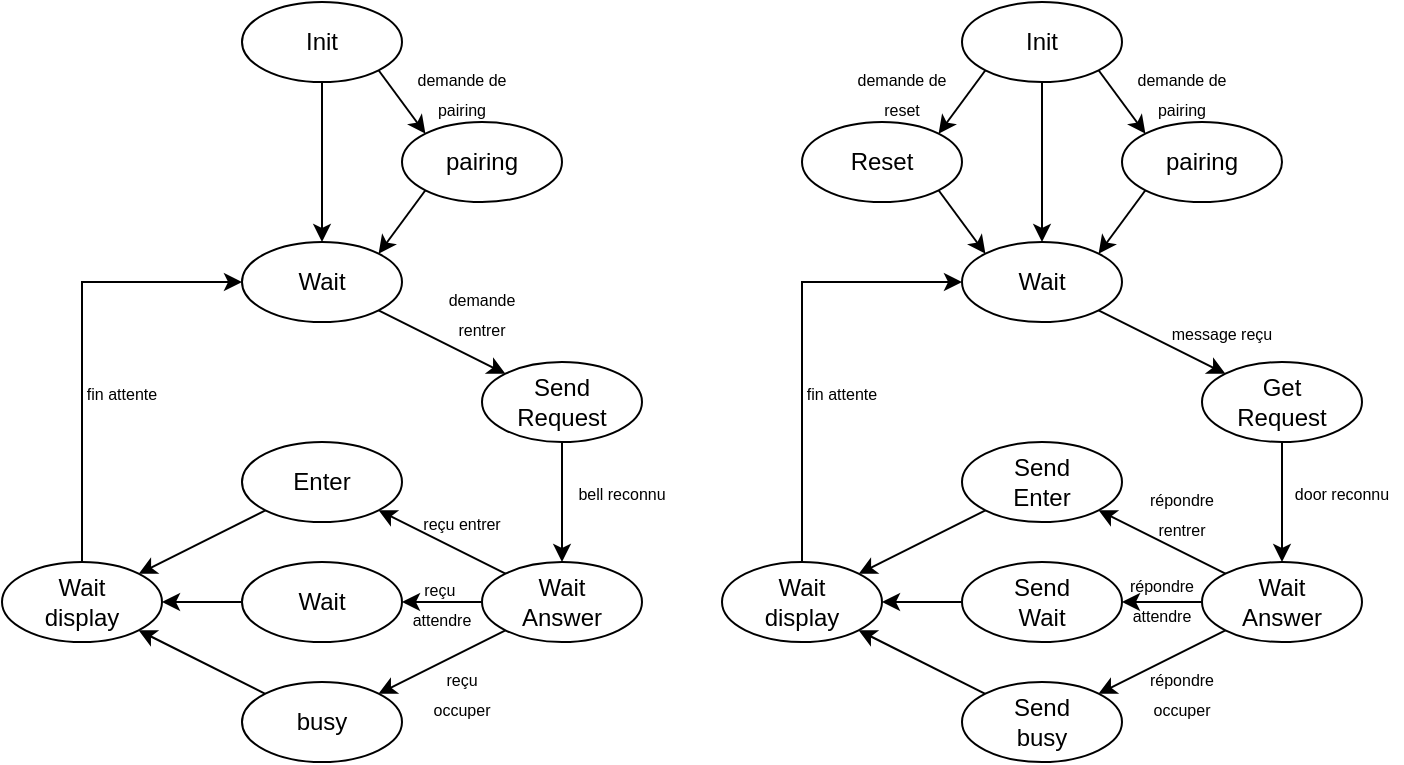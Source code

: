<mxfile version="24.4.9" type="device">
  <diagram name="Page-1" id="J0IpdhArh6vapW0QeVqd">
    <mxGraphModel dx="1757" dy="1246" grid="1" gridSize="10" guides="1" tooltips="1" connect="1" arrows="1" fold="1" page="0" pageScale="1" pageWidth="827" pageHeight="1169" math="0" shadow="0">
      <root>
        <mxCell id="0" />
        <mxCell id="1" parent="0" />
        <mxCell id="mdkrM7BEaHMVwPcZZWFq-1" value="Init" style="ellipse;whiteSpace=wrap;html=1;" parent="1" vertex="1">
          <mxGeometry x="-360" y="-440" width="80" height="40" as="geometry" />
        </mxCell>
        <mxCell id="54TuPCq6Pwy8j5fSVQwx-1" value="pairing" style="ellipse;whiteSpace=wrap;html=1;" vertex="1" parent="1">
          <mxGeometry x="-280" y="-380" width="80" height="40" as="geometry" />
        </mxCell>
        <mxCell id="54TuPCq6Pwy8j5fSVQwx-2" value="Wait" style="ellipse;whiteSpace=wrap;html=1;" vertex="1" parent="1">
          <mxGeometry x="-360" y="-320" width="80" height="40" as="geometry" />
        </mxCell>
        <mxCell id="54TuPCq6Pwy8j5fSVQwx-3" value="" style="endArrow=classic;html=1;rounded=0;exitX=0.5;exitY=1;exitDx=0;exitDy=0;entryX=0.5;entryY=0;entryDx=0;entryDy=0;" edge="1" parent="1" source="mdkrM7BEaHMVwPcZZWFq-1" target="54TuPCq6Pwy8j5fSVQwx-2">
          <mxGeometry width="50" height="50" relative="1" as="geometry">
            <mxPoint x="-240" y="-380" as="sourcePoint" />
            <mxPoint x="-190" y="-430" as="targetPoint" />
          </mxGeometry>
        </mxCell>
        <mxCell id="54TuPCq6Pwy8j5fSVQwx-4" value="" style="endArrow=classic;html=1;rounded=0;exitX=1;exitY=1;exitDx=0;exitDy=0;entryX=0;entryY=0;entryDx=0;entryDy=0;" edge="1" parent="1" source="mdkrM7BEaHMVwPcZZWFq-1" target="54TuPCq6Pwy8j5fSVQwx-1">
          <mxGeometry width="50" height="50" relative="1" as="geometry">
            <mxPoint x="-240" y="-380" as="sourcePoint" />
            <mxPoint x="-190" y="-430" as="targetPoint" />
          </mxGeometry>
        </mxCell>
        <mxCell id="54TuPCq6Pwy8j5fSVQwx-5" value="" style="endArrow=classic;html=1;rounded=0;exitX=0;exitY=1;exitDx=0;exitDy=0;entryX=1;entryY=0;entryDx=0;entryDy=0;" edge="1" parent="1" source="54TuPCq6Pwy8j5fSVQwx-1" target="54TuPCq6Pwy8j5fSVQwx-2">
          <mxGeometry width="50" height="50" relative="1" as="geometry">
            <mxPoint x="-240" y="-380" as="sourcePoint" />
            <mxPoint x="-190" y="-430" as="targetPoint" />
          </mxGeometry>
        </mxCell>
        <mxCell id="54TuPCq6Pwy8j5fSVQwx-6" value="Send&lt;div&gt;Request&lt;/div&gt;" style="ellipse;whiteSpace=wrap;html=1;" vertex="1" parent="1">
          <mxGeometry x="-240" y="-260" width="80" height="40" as="geometry" />
        </mxCell>
        <mxCell id="54TuPCq6Pwy8j5fSVQwx-7" value="Wait&lt;div&gt;Answer&lt;/div&gt;" style="ellipse;whiteSpace=wrap;html=1;" vertex="1" parent="1">
          <mxGeometry x="-240" y="-160" width="80" height="40" as="geometry" />
        </mxCell>
        <mxCell id="54TuPCq6Pwy8j5fSVQwx-8" value="Wait" style="ellipse;whiteSpace=wrap;html=1;" vertex="1" parent="1">
          <mxGeometry x="-360" y="-160" width="80" height="40" as="geometry" />
        </mxCell>
        <mxCell id="54TuPCq6Pwy8j5fSVQwx-9" value="Enter" style="ellipse;whiteSpace=wrap;html=1;" vertex="1" parent="1">
          <mxGeometry x="-360" y="-220" width="80" height="40" as="geometry" />
        </mxCell>
        <mxCell id="54TuPCq6Pwy8j5fSVQwx-10" value="busy" style="ellipse;whiteSpace=wrap;html=1;" vertex="1" parent="1">
          <mxGeometry x="-360" y="-100" width="80" height="40" as="geometry" />
        </mxCell>
        <mxCell id="54TuPCq6Pwy8j5fSVQwx-12" value="" style="endArrow=classic;html=1;rounded=0;exitX=1;exitY=1;exitDx=0;exitDy=0;entryX=0;entryY=0;entryDx=0;entryDy=0;" edge="1" parent="1" source="54TuPCq6Pwy8j5fSVQwx-2" target="54TuPCq6Pwy8j5fSVQwx-6">
          <mxGeometry width="50" height="50" relative="1" as="geometry">
            <mxPoint x="-240" y="-190" as="sourcePoint" />
            <mxPoint x="-190" y="-240" as="targetPoint" />
          </mxGeometry>
        </mxCell>
        <mxCell id="54TuPCq6Pwy8j5fSVQwx-13" value="" style="endArrow=classic;html=1;rounded=0;exitX=0.5;exitY=1;exitDx=0;exitDy=0;entryX=0.5;entryY=0;entryDx=0;entryDy=0;" edge="1" parent="1" source="54TuPCq6Pwy8j5fSVQwx-6" target="54TuPCq6Pwy8j5fSVQwx-7">
          <mxGeometry width="50" height="50" relative="1" as="geometry">
            <mxPoint x="-240" y="-190" as="sourcePoint" />
            <mxPoint x="-190" y="-240" as="targetPoint" />
          </mxGeometry>
        </mxCell>
        <mxCell id="54TuPCq6Pwy8j5fSVQwx-14" value="" style="endArrow=classic;html=1;rounded=0;exitX=0;exitY=0;exitDx=0;exitDy=0;entryX=1;entryY=1;entryDx=0;entryDy=0;" edge="1" parent="1" source="54TuPCq6Pwy8j5fSVQwx-7" target="54TuPCq6Pwy8j5fSVQwx-9">
          <mxGeometry width="50" height="50" relative="1" as="geometry">
            <mxPoint x="-240" y="-190" as="sourcePoint" />
            <mxPoint x="-190" y="-240" as="targetPoint" />
          </mxGeometry>
        </mxCell>
        <mxCell id="54TuPCq6Pwy8j5fSVQwx-15" value="" style="endArrow=classic;html=1;rounded=0;entryX=1;entryY=0.5;entryDx=0;entryDy=0;exitX=0;exitY=0.5;exitDx=0;exitDy=0;" edge="1" parent="1" source="54TuPCq6Pwy8j5fSVQwx-7" target="54TuPCq6Pwy8j5fSVQwx-8">
          <mxGeometry width="50" height="50" relative="1" as="geometry">
            <mxPoint x="-60" y="-100" as="sourcePoint" />
            <mxPoint x="-10" y="-150" as="targetPoint" />
          </mxGeometry>
        </mxCell>
        <mxCell id="54TuPCq6Pwy8j5fSVQwx-16" value="" style="endArrow=classic;html=1;rounded=0;exitX=0;exitY=1;exitDx=0;exitDy=0;entryX=1;entryY=0;entryDx=0;entryDy=0;" edge="1" parent="1" source="54TuPCq6Pwy8j5fSVQwx-7" target="54TuPCq6Pwy8j5fSVQwx-10">
          <mxGeometry width="50" height="50" relative="1" as="geometry">
            <mxPoint x="-240" y="-190" as="sourcePoint" />
            <mxPoint x="-190" y="-240" as="targetPoint" />
          </mxGeometry>
        </mxCell>
        <mxCell id="54TuPCq6Pwy8j5fSVQwx-19" value="Wait&lt;div&gt;display&lt;/div&gt;" style="ellipse;whiteSpace=wrap;html=1;" vertex="1" parent="1">
          <mxGeometry x="-480" y="-160" width="80" height="40" as="geometry" />
        </mxCell>
        <mxCell id="54TuPCq6Pwy8j5fSVQwx-20" value="" style="endArrow=classic;html=1;rounded=0;exitX=0;exitY=1;exitDx=0;exitDy=0;" edge="1" parent="1" source="54TuPCq6Pwy8j5fSVQwx-9" target="54TuPCq6Pwy8j5fSVQwx-19">
          <mxGeometry width="50" height="50" relative="1" as="geometry">
            <mxPoint x="-450" y="-230" as="sourcePoint" />
            <mxPoint x="-400" y="-280" as="targetPoint" />
          </mxGeometry>
        </mxCell>
        <mxCell id="54TuPCq6Pwy8j5fSVQwx-21" value="" style="endArrow=classic;html=1;rounded=0;exitX=0;exitY=0.5;exitDx=0;exitDy=0;entryX=1;entryY=0.5;entryDx=0;entryDy=0;" edge="1" parent="1" source="54TuPCq6Pwy8j5fSVQwx-8" target="54TuPCq6Pwy8j5fSVQwx-19">
          <mxGeometry width="50" height="50" relative="1" as="geometry">
            <mxPoint x="-240" y="-190" as="sourcePoint" />
            <mxPoint x="-190" y="-240" as="targetPoint" />
          </mxGeometry>
        </mxCell>
        <mxCell id="54TuPCq6Pwy8j5fSVQwx-22" value="" style="endArrow=classic;html=1;rounded=0;entryX=1;entryY=1;entryDx=0;entryDy=0;" edge="1" parent="1" source="54TuPCq6Pwy8j5fSVQwx-10" target="54TuPCq6Pwy8j5fSVQwx-19">
          <mxGeometry width="50" height="50" relative="1" as="geometry">
            <mxPoint x="-430" y="-40" as="sourcePoint" />
            <mxPoint x="-380" y="-90" as="targetPoint" />
          </mxGeometry>
        </mxCell>
        <mxCell id="54TuPCq6Pwy8j5fSVQwx-23" value="" style="endArrow=classic;html=1;rounded=0;entryX=0;entryY=0.5;entryDx=0;entryDy=0;exitX=0.5;exitY=0;exitDx=0;exitDy=0;" edge="1" parent="1" source="54TuPCq6Pwy8j5fSVQwx-19" target="54TuPCq6Pwy8j5fSVQwx-2">
          <mxGeometry width="50" height="50" relative="1" as="geometry">
            <mxPoint x="-430" y="-240" as="sourcePoint" />
            <mxPoint x="-380" y="-290" as="targetPoint" />
            <Array as="points">
              <mxPoint x="-440" y="-300" />
            </Array>
          </mxGeometry>
        </mxCell>
        <mxCell id="54TuPCq6Pwy8j5fSVQwx-24" value="Init" style="ellipse;whiteSpace=wrap;html=1;" vertex="1" parent="1">
          <mxGeometry y="-440" width="80" height="40" as="geometry" />
        </mxCell>
        <mxCell id="54TuPCq6Pwy8j5fSVQwx-25" value="pairing" style="ellipse;whiteSpace=wrap;html=1;" vertex="1" parent="1">
          <mxGeometry x="80" y="-380" width="80" height="40" as="geometry" />
        </mxCell>
        <mxCell id="54TuPCq6Pwy8j5fSVQwx-26" value="Wait" style="ellipse;whiteSpace=wrap;html=1;" vertex="1" parent="1">
          <mxGeometry y="-320" width="80" height="40" as="geometry" />
        </mxCell>
        <mxCell id="54TuPCq6Pwy8j5fSVQwx-27" value="" style="endArrow=classic;html=1;rounded=0;exitX=0.5;exitY=1;exitDx=0;exitDy=0;entryX=0.5;entryY=0;entryDx=0;entryDy=0;" edge="1" parent="1" source="54TuPCq6Pwy8j5fSVQwx-24" target="54TuPCq6Pwy8j5fSVQwx-26">
          <mxGeometry width="50" height="50" relative="1" as="geometry">
            <mxPoint x="120" y="-380" as="sourcePoint" />
            <mxPoint x="170" y="-430" as="targetPoint" />
          </mxGeometry>
        </mxCell>
        <mxCell id="54TuPCq6Pwy8j5fSVQwx-28" value="" style="endArrow=classic;html=1;rounded=0;exitX=1;exitY=1;exitDx=0;exitDy=0;entryX=0;entryY=0;entryDx=0;entryDy=0;" edge="1" parent="1" source="54TuPCq6Pwy8j5fSVQwx-24" target="54TuPCq6Pwy8j5fSVQwx-25">
          <mxGeometry width="50" height="50" relative="1" as="geometry">
            <mxPoint x="120" y="-380" as="sourcePoint" />
            <mxPoint x="170" y="-430" as="targetPoint" />
          </mxGeometry>
        </mxCell>
        <mxCell id="54TuPCq6Pwy8j5fSVQwx-29" value="" style="endArrow=classic;html=1;rounded=0;exitX=0;exitY=1;exitDx=0;exitDy=0;entryX=1;entryY=0;entryDx=0;entryDy=0;" edge="1" parent="1" source="54TuPCq6Pwy8j5fSVQwx-25" target="54TuPCq6Pwy8j5fSVQwx-26">
          <mxGeometry width="50" height="50" relative="1" as="geometry">
            <mxPoint x="120" y="-380" as="sourcePoint" />
            <mxPoint x="170" y="-430" as="targetPoint" />
          </mxGeometry>
        </mxCell>
        <mxCell id="54TuPCq6Pwy8j5fSVQwx-30" value="&lt;div&gt;Get&lt;/div&gt;&lt;div&gt;Request&lt;/div&gt;" style="ellipse;whiteSpace=wrap;html=1;" vertex="1" parent="1">
          <mxGeometry x="120" y="-260" width="80" height="40" as="geometry" />
        </mxCell>
        <mxCell id="54TuPCq6Pwy8j5fSVQwx-31" value="Wait&lt;div&gt;Answer&lt;/div&gt;" style="ellipse;whiteSpace=wrap;html=1;" vertex="1" parent="1">
          <mxGeometry x="120" y="-160" width="80" height="40" as="geometry" />
        </mxCell>
        <mxCell id="54TuPCq6Pwy8j5fSVQwx-32" value="&lt;div&gt;Send&lt;/div&gt;Wait" style="ellipse;whiteSpace=wrap;html=1;" vertex="1" parent="1">
          <mxGeometry y="-160" width="80" height="40" as="geometry" />
        </mxCell>
        <mxCell id="54TuPCq6Pwy8j5fSVQwx-33" value="&lt;div&gt;Send&lt;/div&gt;Enter" style="ellipse;whiteSpace=wrap;html=1;" vertex="1" parent="1">
          <mxGeometry y="-220" width="80" height="40" as="geometry" />
        </mxCell>
        <mxCell id="54TuPCq6Pwy8j5fSVQwx-34" value="&lt;div&gt;Send&lt;/div&gt;busy" style="ellipse;whiteSpace=wrap;html=1;" vertex="1" parent="1">
          <mxGeometry y="-100" width="80" height="40" as="geometry" />
        </mxCell>
        <mxCell id="54TuPCq6Pwy8j5fSVQwx-35" value="" style="endArrow=classic;html=1;rounded=0;exitX=1;exitY=1;exitDx=0;exitDy=0;entryX=0;entryY=0;entryDx=0;entryDy=0;" edge="1" parent="1" source="54TuPCq6Pwy8j5fSVQwx-26" target="54TuPCq6Pwy8j5fSVQwx-30">
          <mxGeometry width="50" height="50" relative="1" as="geometry">
            <mxPoint x="120" y="-190" as="sourcePoint" />
            <mxPoint x="170" y="-240" as="targetPoint" />
          </mxGeometry>
        </mxCell>
        <mxCell id="54TuPCq6Pwy8j5fSVQwx-36" value="" style="endArrow=classic;html=1;rounded=0;exitX=0.5;exitY=1;exitDx=0;exitDy=0;entryX=0.5;entryY=0;entryDx=0;entryDy=0;" edge="1" parent="1" source="54TuPCq6Pwy8j5fSVQwx-30" target="54TuPCq6Pwy8j5fSVQwx-31">
          <mxGeometry width="50" height="50" relative="1" as="geometry">
            <mxPoint x="120" y="-190" as="sourcePoint" />
            <mxPoint x="170" y="-240" as="targetPoint" />
          </mxGeometry>
        </mxCell>
        <mxCell id="54TuPCq6Pwy8j5fSVQwx-37" value="" style="endArrow=classic;html=1;rounded=0;exitX=0;exitY=0;exitDx=0;exitDy=0;entryX=1;entryY=1;entryDx=0;entryDy=0;" edge="1" parent="1" source="54TuPCq6Pwy8j5fSVQwx-31" target="54TuPCq6Pwy8j5fSVQwx-33">
          <mxGeometry width="50" height="50" relative="1" as="geometry">
            <mxPoint x="120" y="-190" as="sourcePoint" />
            <mxPoint x="170" y="-240" as="targetPoint" />
          </mxGeometry>
        </mxCell>
        <mxCell id="54TuPCq6Pwy8j5fSVQwx-38" value="" style="endArrow=classic;html=1;rounded=0;entryX=1;entryY=0.5;entryDx=0;entryDy=0;exitX=0;exitY=0.5;exitDx=0;exitDy=0;" edge="1" parent="1" source="54TuPCq6Pwy8j5fSVQwx-31" target="54TuPCq6Pwy8j5fSVQwx-32">
          <mxGeometry width="50" height="50" relative="1" as="geometry">
            <mxPoint x="300" y="-100" as="sourcePoint" />
            <mxPoint x="350" y="-150" as="targetPoint" />
          </mxGeometry>
        </mxCell>
        <mxCell id="54TuPCq6Pwy8j5fSVQwx-39" value="" style="endArrow=classic;html=1;rounded=0;exitX=0;exitY=1;exitDx=0;exitDy=0;entryX=1;entryY=0;entryDx=0;entryDy=0;" edge="1" parent="1" source="54TuPCq6Pwy8j5fSVQwx-31" target="54TuPCq6Pwy8j5fSVQwx-34">
          <mxGeometry width="50" height="50" relative="1" as="geometry">
            <mxPoint x="120" y="-190" as="sourcePoint" />
            <mxPoint x="170" y="-240" as="targetPoint" />
          </mxGeometry>
        </mxCell>
        <mxCell id="54TuPCq6Pwy8j5fSVQwx-40" value="Wait&lt;div&gt;display&lt;/div&gt;" style="ellipse;whiteSpace=wrap;html=1;" vertex="1" parent="1">
          <mxGeometry x="-120" y="-160" width="80" height="40" as="geometry" />
        </mxCell>
        <mxCell id="54TuPCq6Pwy8j5fSVQwx-41" value="" style="endArrow=classic;html=1;rounded=0;exitX=0;exitY=1;exitDx=0;exitDy=0;" edge="1" parent="1" source="54TuPCq6Pwy8j5fSVQwx-33" target="54TuPCq6Pwy8j5fSVQwx-40">
          <mxGeometry width="50" height="50" relative="1" as="geometry">
            <mxPoint x="-90" y="-230" as="sourcePoint" />
            <mxPoint x="-40" y="-280" as="targetPoint" />
          </mxGeometry>
        </mxCell>
        <mxCell id="54TuPCq6Pwy8j5fSVQwx-42" value="" style="endArrow=classic;html=1;rounded=0;exitX=0;exitY=0.5;exitDx=0;exitDy=0;entryX=1;entryY=0.5;entryDx=0;entryDy=0;" edge="1" parent="1" source="54TuPCq6Pwy8j5fSVQwx-32" target="54TuPCq6Pwy8j5fSVQwx-40">
          <mxGeometry width="50" height="50" relative="1" as="geometry">
            <mxPoint x="120" y="-190" as="sourcePoint" />
            <mxPoint x="170" y="-240" as="targetPoint" />
          </mxGeometry>
        </mxCell>
        <mxCell id="54TuPCq6Pwy8j5fSVQwx-43" value="" style="endArrow=classic;html=1;rounded=0;entryX=1;entryY=1;entryDx=0;entryDy=0;" edge="1" parent="1" source="54TuPCq6Pwy8j5fSVQwx-34" target="54TuPCq6Pwy8j5fSVQwx-40">
          <mxGeometry width="50" height="50" relative="1" as="geometry">
            <mxPoint x="-70" y="-40" as="sourcePoint" />
            <mxPoint x="-20" y="-90" as="targetPoint" />
          </mxGeometry>
        </mxCell>
        <mxCell id="54TuPCq6Pwy8j5fSVQwx-44" value="" style="endArrow=classic;html=1;rounded=0;entryX=0;entryY=0.5;entryDx=0;entryDy=0;exitX=0.5;exitY=0;exitDx=0;exitDy=0;" edge="1" parent="1" source="54TuPCq6Pwy8j5fSVQwx-40" target="54TuPCq6Pwy8j5fSVQwx-26">
          <mxGeometry width="50" height="50" relative="1" as="geometry">
            <mxPoint x="-70" y="-240" as="sourcePoint" />
            <mxPoint x="-20" y="-290" as="targetPoint" />
            <Array as="points">
              <mxPoint x="-80" y="-300" />
            </Array>
          </mxGeometry>
        </mxCell>
        <mxCell id="54TuPCq6Pwy8j5fSVQwx-45" value="Reset" style="ellipse;whiteSpace=wrap;html=1;" vertex="1" parent="1">
          <mxGeometry x="-80" y="-380" width="80" height="40" as="geometry" />
        </mxCell>
        <mxCell id="54TuPCq6Pwy8j5fSVQwx-46" value="" style="endArrow=classic;html=1;rounded=0;exitX=0;exitY=1;exitDx=0;exitDy=0;entryX=1;entryY=0;entryDx=0;entryDy=0;" edge="1" parent="1" source="54TuPCq6Pwy8j5fSVQwx-24" target="54TuPCq6Pwy8j5fSVQwx-45">
          <mxGeometry width="50" height="50" relative="1" as="geometry">
            <mxPoint x="-40" y="-270" as="sourcePoint" />
            <mxPoint x="10" y="-320" as="targetPoint" />
          </mxGeometry>
        </mxCell>
        <mxCell id="54TuPCq6Pwy8j5fSVQwx-47" value="" style="endArrow=classic;html=1;rounded=0;entryX=0;entryY=0;entryDx=0;entryDy=0;exitX=1;exitY=1;exitDx=0;exitDy=0;" edge="1" parent="1" source="54TuPCq6Pwy8j5fSVQwx-45" target="54TuPCq6Pwy8j5fSVQwx-26">
          <mxGeometry width="50" height="50" relative="1" as="geometry">
            <mxPoint x="-40" y="-270" as="sourcePoint" />
            <mxPoint x="10" y="-320" as="targetPoint" />
          </mxGeometry>
        </mxCell>
        <mxCell id="54TuPCq6Pwy8j5fSVQwx-48" value="&lt;font style=&quot;font-size: 8px;&quot;&gt;demande de pairing&lt;/font&gt;" style="text;html=1;align=center;verticalAlign=middle;whiteSpace=wrap;rounded=0;" vertex="1" parent="1">
          <mxGeometry x="-280" y="-410" width="60" height="30" as="geometry" />
        </mxCell>
        <mxCell id="54TuPCq6Pwy8j5fSVQwx-50" value="&lt;font style=&quot;font-size: 8px;&quot;&gt;demande de pairing&lt;/font&gt;" style="text;html=1;align=center;verticalAlign=middle;whiteSpace=wrap;rounded=0;" vertex="1" parent="1">
          <mxGeometry x="80" y="-410" width="60" height="30" as="geometry" />
        </mxCell>
        <mxCell id="54TuPCq6Pwy8j5fSVQwx-51" value="&lt;font style=&quot;font-size: 8px;&quot;&gt;demande de reset&lt;/font&gt;" style="text;html=1;align=center;verticalAlign=middle;whiteSpace=wrap;rounded=0;" vertex="1" parent="1">
          <mxGeometry x="-60" y="-410" width="60" height="30" as="geometry" />
        </mxCell>
        <mxCell id="54TuPCq6Pwy8j5fSVQwx-53" value="&lt;font style=&quot;font-size: 8px;&quot;&gt;message reçu&lt;/font&gt;" style="text;html=1;align=center;verticalAlign=middle;whiteSpace=wrap;rounded=0;" vertex="1" parent="1">
          <mxGeometry x="100" y="-290" width="60" height="30" as="geometry" />
        </mxCell>
        <mxCell id="54TuPCq6Pwy8j5fSVQwx-54" value="&lt;font style=&quot;font-size: 8px;&quot;&gt;door reconnu&lt;/font&gt;" style="text;html=1;align=center;verticalAlign=middle;whiteSpace=wrap;rounded=0;" vertex="1" parent="1">
          <mxGeometry x="160" y="-210" width="60" height="30" as="geometry" />
        </mxCell>
        <mxCell id="54TuPCq6Pwy8j5fSVQwx-55" value="&lt;span style=&quot;font-size: 8px;&quot;&gt;répondre&lt;/span&gt;&lt;div&gt;&lt;span style=&quot;font-size: 8px;&quot;&gt;rentrer&lt;/span&gt;&lt;/div&gt;" style="text;html=1;align=center;verticalAlign=middle;whiteSpace=wrap;rounded=0;" vertex="1" parent="1">
          <mxGeometry x="80" y="-200" width="60" height="30" as="geometry" />
        </mxCell>
        <mxCell id="54TuPCq6Pwy8j5fSVQwx-57" value="&lt;span style=&quot;font-size: 8px;&quot;&gt;répondre&lt;/span&gt;&lt;div&gt;&lt;span style=&quot;font-size: 8px;&quot;&gt;attendre&lt;/span&gt;&lt;/div&gt;" style="text;html=1;align=center;verticalAlign=middle;whiteSpace=wrap;rounded=0;" vertex="1" parent="1">
          <mxGeometry x="70" y="-165" width="60" height="45" as="geometry" />
        </mxCell>
        <mxCell id="54TuPCq6Pwy8j5fSVQwx-59" value="&lt;span style=&quot;font-size: 8px;&quot;&gt;répondre&lt;/span&gt;&lt;div&gt;&lt;span style=&quot;font-size: 8px;&quot;&gt;occuper&lt;/span&gt;&lt;/div&gt;" style="text;html=1;align=center;verticalAlign=middle;whiteSpace=wrap;rounded=0;" vertex="1" parent="1">
          <mxGeometry x="80" y="-110" width="60" height="30" as="geometry" />
        </mxCell>
        <mxCell id="54TuPCq6Pwy8j5fSVQwx-60" value="&lt;span style=&quot;font-size: 8px;&quot;&gt;fin attente&lt;/span&gt;" style="text;html=1;align=center;verticalAlign=middle;whiteSpace=wrap;rounded=0;" vertex="1" parent="1">
          <mxGeometry x="-90" y="-260" width="60" height="30" as="geometry" />
        </mxCell>
        <mxCell id="54TuPCq6Pwy8j5fSVQwx-61" value="&lt;span style=&quot;font-size: 8px;&quot;&gt;fin attente&lt;/span&gt;" style="text;html=1;align=center;verticalAlign=middle;whiteSpace=wrap;rounded=0;" vertex="1" parent="1">
          <mxGeometry x="-450" y="-260" width="60" height="30" as="geometry" />
        </mxCell>
        <mxCell id="54TuPCq6Pwy8j5fSVQwx-63" value="&lt;span style=&quot;font-size: 8px;&quot;&gt;demande&lt;/span&gt;&lt;div&gt;&lt;span style=&quot;font-size: 8px;&quot;&gt;rentrer&lt;/span&gt;&lt;/div&gt;" style="text;html=1;align=center;verticalAlign=middle;whiteSpace=wrap;rounded=0;" vertex="1" parent="1">
          <mxGeometry x="-270" y="-300" width="60" height="30" as="geometry" />
        </mxCell>
        <mxCell id="54TuPCq6Pwy8j5fSVQwx-64" value="&lt;font style=&quot;font-size: 8px;&quot;&gt;bell reconnu&lt;/font&gt;" style="text;html=1;align=center;verticalAlign=middle;whiteSpace=wrap;rounded=0;" vertex="1" parent="1">
          <mxGeometry x="-200" y="-210" width="60" height="30" as="geometry" />
        </mxCell>
        <mxCell id="54TuPCq6Pwy8j5fSVQwx-65" value="&lt;font style=&quot;font-size: 8px;&quot;&gt;reçu entrer&lt;/font&gt;" style="text;html=1;align=center;verticalAlign=middle;whiteSpace=wrap;rounded=0;" vertex="1" parent="1">
          <mxGeometry x="-280" y="-195" width="60" height="30" as="geometry" />
        </mxCell>
        <mxCell id="54TuPCq6Pwy8j5fSVQwx-66" value="&lt;font style=&quot;font-size: 8px;&quot;&gt;reçu&amp;nbsp;&lt;/font&gt;&lt;div&gt;&lt;font style=&quot;font-size: 8px;&quot;&gt;attendre&lt;/font&gt;&lt;/div&gt;" style="text;html=1;align=center;verticalAlign=middle;whiteSpace=wrap;rounded=0;" vertex="1" parent="1">
          <mxGeometry x="-290" y="-155" width="60" height="30" as="geometry" />
        </mxCell>
        <mxCell id="54TuPCq6Pwy8j5fSVQwx-67" value="&lt;span style=&quot;font-size: 8px;&quot;&gt;reçu&lt;/span&gt;&lt;div&gt;&lt;span style=&quot;font-size: 8px;&quot;&gt;occuper&lt;/span&gt;&lt;/div&gt;" style="text;html=1;align=center;verticalAlign=middle;whiteSpace=wrap;rounded=0;" vertex="1" parent="1">
          <mxGeometry x="-280" y="-110" width="60" height="30" as="geometry" />
        </mxCell>
      </root>
    </mxGraphModel>
  </diagram>
</mxfile>
